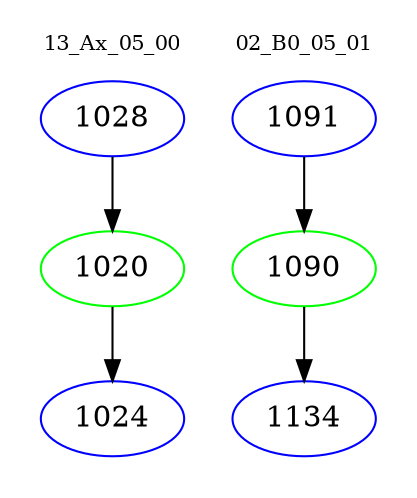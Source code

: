 digraph{
subgraph cluster_0 {
color = white
label = "13_Ax_05_00";
fontsize=10;
T0_1028 [label="1028", color="blue"]
T0_1028 -> T0_1020 [color="black"]
T0_1020 [label="1020", color="green"]
T0_1020 -> T0_1024 [color="black"]
T0_1024 [label="1024", color="blue"]
}
subgraph cluster_1 {
color = white
label = "02_B0_05_01";
fontsize=10;
T1_1091 [label="1091", color="blue"]
T1_1091 -> T1_1090 [color="black"]
T1_1090 [label="1090", color="green"]
T1_1090 -> T1_1134 [color="black"]
T1_1134 [label="1134", color="blue"]
}
}
